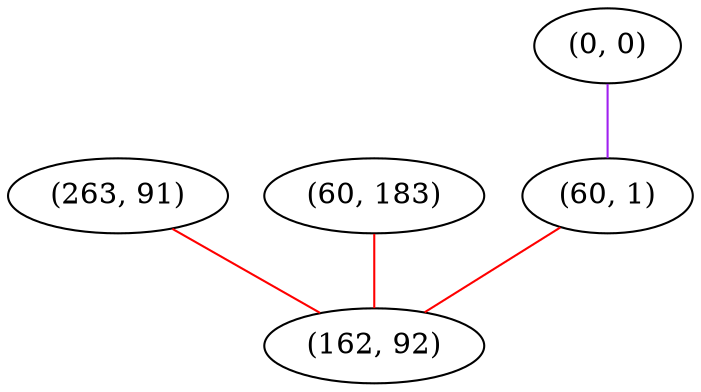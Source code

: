 graph "" {
"(263, 91)";
"(60, 183)";
"(0, 0)";
"(60, 1)";
"(162, 92)";
"(263, 91)" -- "(162, 92)"  [color=red, key=0, weight=1];
"(60, 183)" -- "(162, 92)"  [color=red, key=0, weight=1];
"(0, 0)" -- "(60, 1)"  [color=purple, key=0, weight=4];
"(60, 1)" -- "(162, 92)"  [color=red, key=0, weight=1];
}
